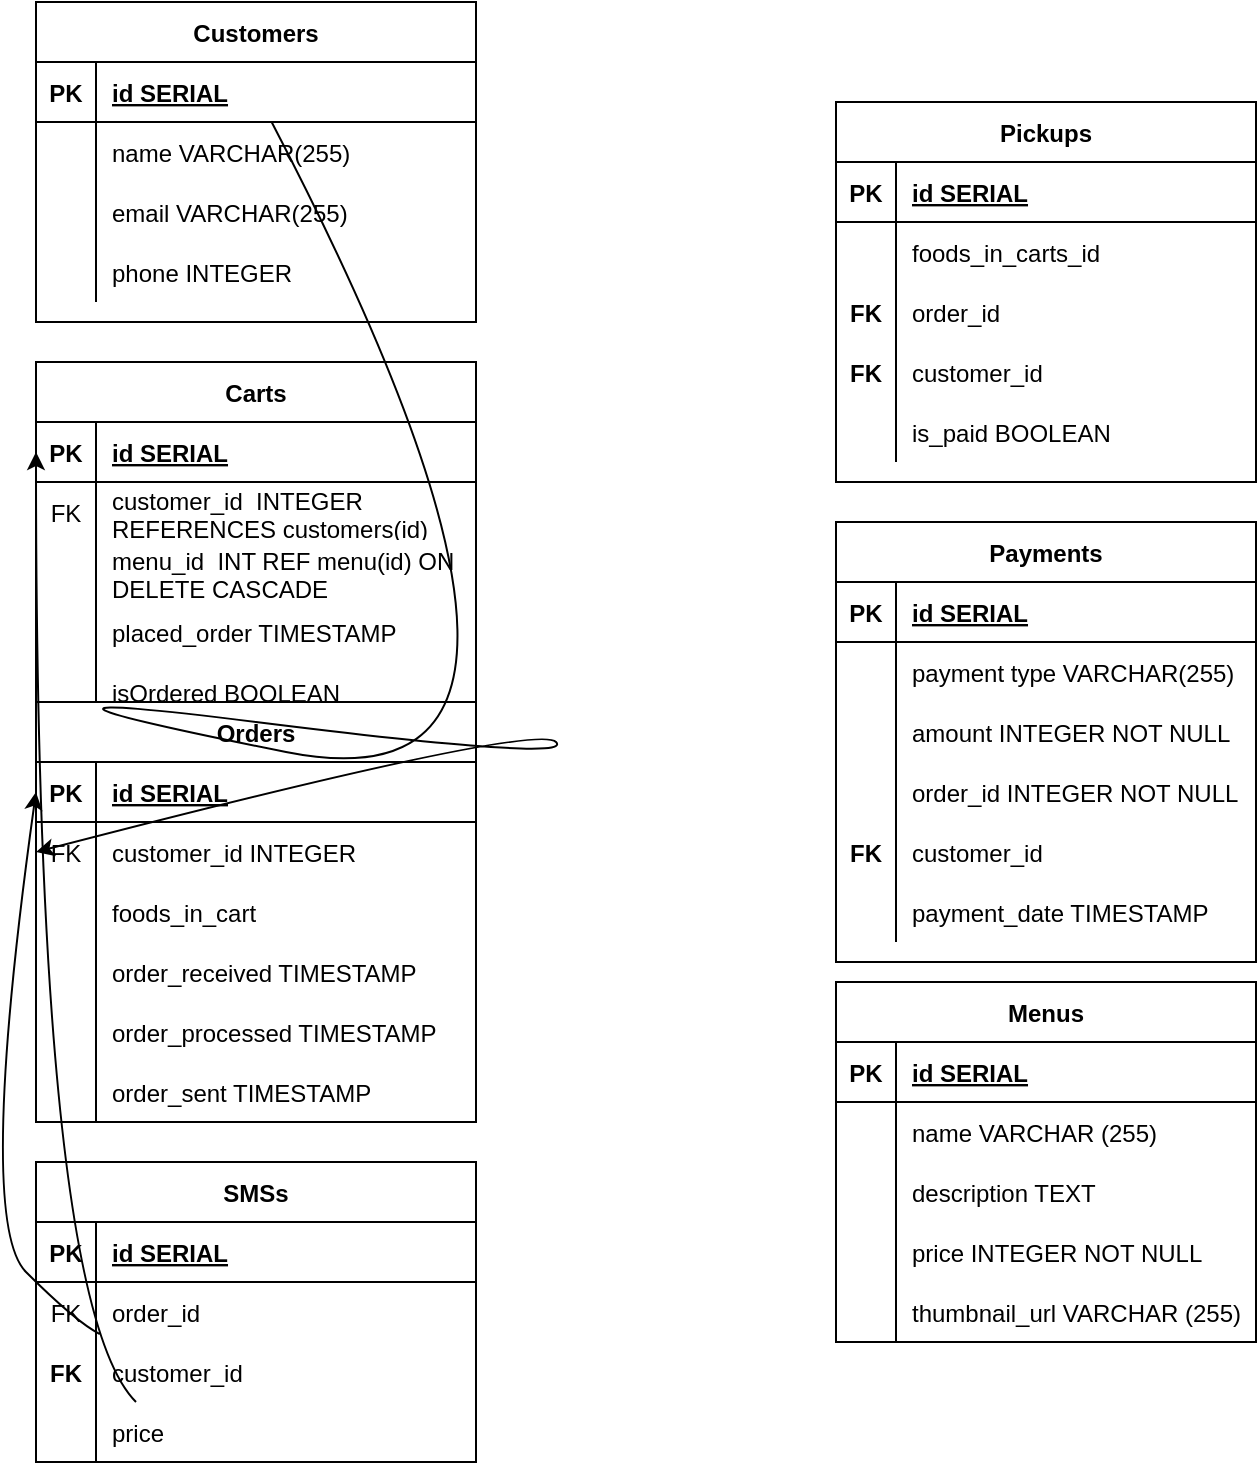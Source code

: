 <mxfile version="15.5.4" type="github">
  <diagram id="C5RBs43oDa-KdzZeNtuy" name="Page-1">
    <mxGraphModel dx="797" dy="542" grid="1" gridSize="10" guides="1" tooltips="1" connect="1" arrows="1" fold="1" page="1" pageScale="1" pageWidth="827" pageHeight="1169" math="0" shadow="0">
      <root>
        <mxCell id="WIyWlLk6GJQsqaUBKTNV-0" />
        <mxCell id="WIyWlLk6GJQsqaUBKTNV-1" parent="WIyWlLk6GJQsqaUBKTNV-0" />
        <mxCell id="xxg-_Av_WvTJygDesWmr-0" value="Payments" style="shape=table;startSize=30;container=1;collapsible=1;childLayout=tableLayout;fixedRows=1;rowLines=0;fontStyle=1;align=center;resizeLast=1;" parent="WIyWlLk6GJQsqaUBKTNV-1" vertex="1">
          <mxGeometry x="530" y="310" width="210" height="220" as="geometry" />
        </mxCell>
        <mxCell id="xxg-_Av_WvTJygDesWmr-1" value="" style="shape=partialRectangle;collapsible=0;dropTarget=0;pointerEvents=0;fillColor=none;top=0;left=0;bottom=1;right=0;points=[[0,0.5],[1,0.5]];portConstraint=eastwest;" parent="xxg-_Av_WvTJygDesWmr-0" vertex="1">
          <mxGeometry y="30" width="210" height="30" as="geometry" />
        </mxCell>
        <mxCell id="xxg-_Av_WvTJygDesWmr-2" value="PK" style="shape=partialRectangle;connectable=0;fillColor=none;top=0;left=0;bottom=0;right=0;fontStyle=1;overflow=hidden;" parent="xxg-_Av_WvTJygDesWmr-1" vertex="1">
          <mxGeometry width="30" height="30" as="geometry">
            <mxRectangle width="30" height="30" as="alternateBounds" />
          </mxGeometry>
        </mxCell>
        <mxCell id="xxg-_Av_WvTJygDesWmr-3" value="id SERIAL" style="shape=partialRectangle;connectable=0;fillColor=none;top=0;left=0;bottom=0;right=0;align=left;spacingLeft=6;fontStyle=5;overflow=hidden;" parent="xxg-_Av_WvTJygDesWmr-1" vertex="1">
          <mxGeometry x="30" width="180" height="30" as="geometry">
            <mxRectangle width="180" height="30" as="alternateBounds" />
          </mxGeometry>
        </mxCell>
        <mxCell id="xxg-_Av_WvTJygDesWmr-4" value="" style="shape=partialRectangle;collapsible=0;dropTarget=0;pointerEvents=0;fillColor=none;top=0;left=0;bottom=0;right=0;points=[[0,0.5],[1,0.5]];portConstraint=eastwest;" parent="xxg-_Av_WvTJygDesWmr-0" vertex="1">
          <mxGeometry y="60" width="210" height="30" as="geometry" />
        </mxCell>
        <mxCell id="xxg-_Av_WvTJygDesWmr-5" value="" style="shape=partialRectangle;connectable=0;fillColor=none;top=0;left=0;bottom=0;right=0;editable=1;overflow=hidden;" parent="xxg-_Av_WvTJygDesWmr-4" vertex="1">
          <mxGeometry width="30" height="30" as="geometry">
            <mxRectangle width="30" height="30" as="alternateBounds" />
          </mxGeometry>
        </mxCell>
        <mxCell id="xxg-_Av_WvTJygDesWmr-6" value="payment type VARCHAR(255)" style="shape=partialRectangle;connectable=0;fillColor=none;top=0;left=0;bottom=0;right=0;align=left;spacingLeft=6;overflow=hidden;" parent="xxg-_Av_WvTJygDesWmr-4" vertex="1">
          <mxGeometry x="30" width="180" height="30" as="geometry">
            <mxRectangle width="180" height="30" as="alternateBounds" />
          </mxGeometry>
        </mxCell>
        <mxCell id="xxg-_Av_WvTJygDesWmr-7" value="" style="shape=partialRectangle;collapsible=0;dropTarget=0;pointerEvents=0;fillColor=none;top=0;left=0;bottom=0;right=0;points=[[0,0.5],[1,0.5]];portConstraint=eastwest;" parent="xxg-_Av_WvTJygDesWmr-0" vertex="1">
          <mxGeometry y="90" width="210" height="30" as="geometry" />
        </mxCell>
        <mxCell id="xxg-_Av_WvTJygDesWmr-8" value="" style="shape=partialRectangle;connectable=0;fillColor=none;top=0;left=0;bottom=0;right=0;editable=1;overflow=hidden;" parent="xxg-_Av_WvTJygDesWmr-7" vertex="1">
          <mxGeometry width="30" height="30" as="geometry">
            <mxRectangle width="30" height="30" as="alternateBounds" />
          </mxGeometry>
        </mxCell>
        <mxCell id="xxg-_Av_WvTJygDesWmr-9" value="amount INTEGER NOT NULL" style="shape=partialRectangle;connectable=0;fillColor=none;top=0;left=0;bottom=0;right=0;align=left;spacingLeft=6;overflow=hidden;" parent="xxg-_Av_WvTJygDesWmr-7" vertex="1">
          <mxGeometry x="30" width="180" height="30" as="geometry">
            <mxRectangle width="180" height="30" as="alternateBounds" />
          </mxGeometry>
        </mxCell>
        <mxCell id="xxg-_Av_WvTJygDesWmr-10" value="" style="shape=partialRectangle;collapsible=0;dropTarget=0;pointerEvents=0;fillColor=none;top=0;left=0;bottom=0;right=0;points=[[0,0.5],[1,0.5]];portConstraint=eastwest;" parent="xxg-_Av_WvTJygDesWmr-0" vertex="1">
          <mxGeometry y="120" width="210" height="30" as="geometry" />
        </mxCell>
        <mxCell id="xxg-_Av_WvTJygDesWmr-11" value="" style="shape=partialRectangle;connectable=0;fillColor=none;top=0;left=0;bottom=0;right=0;editable=1;overflow=hidden;" parent="xxg-_Av_WvTJygDesWmr-10" vertex="1">
          <mxGeometry width="30" height="30" as="geometry">
            <mxRectangle width="30" height="30" as="alternateBounds" />
          </mxGeometry>
        </mxCell>
        <mxCell id="xxg-_Av_WvTJygDesWmr-12" value="order_id INTEGER NOT NULL" style="shape=partialRectangle;connectable=0;fillColor=none;top=0;left=0;bottom=0;right=0;align=left;spacingLeft=6;overflow=hidden;" parent="xxg-_Av_WvTJygDesWmr-10" vertex="1">
          <mxGeometry x="30" width="180" height="30" as="geometry">
            <mxRectangle width="180" height="30" as="alternateBounds" />
          </mxGeometry>
        </mxCell>
        <mxCell id="xxg-_Av_WvTJygDesWmr-13" value="" style="shape=partialRectangle;collapsible=0;dropTarget=0;pointerEvents=0;fillColor=none;top=0;left=0;bottom=0;right=0;points=[[0,0.5],[1,0.5]];portConstraint=eastwest;" parent="xxg-_Av_WvTJygDesWmr-0" vertex="1">
          <mxGeometry y="150" width="210" height="30" as="geometry" />
        </mxCell>
        <mxCell id="xxg-_Av_WvTJygDesWmr-14" value="FK" style="shape=partialRectangle;connectable=0;fillColor=none;top=0;left=0;bottom=0;right=0;editable=1;overflow=hidden;fontStyle=1" parent="xxg-_Av_WvTJygDesWmr-13" vertex="1">
          <mxGeometry width="30" height="30" as="geometry">
            <mxRectangle width="30" height="30" as="alternateBounds" />
          </mxGeometry>
        </mxCell>
        <mxCell id="xxg-_Av_WvTJygDesWmr-15" value="customer_id  " style="shape=partialRectangle;connectable=0;fillColor=none;top=0;left=0;bottom=0;right=0;align=left;spacingLeft=6;overflow=hidden;" parent="xxg-_Av_WvTJygDesWmr-13" vertex="1">
          <mxGeometry x="30" width="180" height="30" as="geometry">
            <mxRectangle width="180" height="30" as="alternateBounds" />
          </mxGeometry>
        </mxCell>
        <mxCell id="xxg-_Av_WvTJygDesWmr-16" value="" style="shape=partialRectangle;collapsible=0;dropTarget=0;pointerEvents=0;fillColor=none;top=0;left=0;bottom=0;right=0;points=[[0,0.5],[1,0.5]];portConstraint=eastwest;" parent="xxg-_Av_WvTJygDesWmr-0" vertex="1">
          <mxGeometry y="180" width="210" height="30" as="geometry" />
        </mxCell>
        <mxCell id="xxg-_Av_WvTJygDesWmr-17" value="" style="shape=partialRectangle;connectable=0;fillColor=none;top=0;left=0;bottom=0;right=0;editable=1;overflow=hidden;" parent="xxg-_Av_WvTJygDesWmr-16" vertex="1">
          <mxGeometry width="30" height="30" as="geometry">
            <mxRectangle width="30" height="30" as="alternateBounds" />
          </mxGeometry>
        </mxCell>
        <mxCell id="xxg-_Av_WvTJygDesWmr-18" value="payment_date TIMESTAMP" style="shape=partialRectangle;connectable=0;fillColor=none;top=0;left=0;bottom=0;right=0;align=left;spacingLeft=6;overflow=hidden;" parent="xxg-_Av_WvTJygDesWmr-16" vertex="1">
          <mxGeometry x="30" width="180" height="30" as="geometry">
            <mxRectangle width="180" height="30" as="alternateBounds" />
          </mxGeometry>
        </mxCell>
        <mxCell id="Vc9jVS3tnoy4eJUtBO8h-0" value="Menus" style="shape=table;startSize=30;container=1;collapsible=1;childLayout=tableLayout;fixedRows=1;rowLines=0;fontStyle=1;align=center;resizeLast=1;" parent="WIyWlLk6GJQsqaUBKTNV-1" vertex="1">
          <mxGeometry x="530" y="540" width="210" height="180" as="geometry" />
        </mxCell>
        <mxCell id="Vc9jVS3tnoy4eJUtBO8h-1" value="" style="shape=partialRectangle;collapsible=0;dropTarget=0;pointerEvents=0;fillColor=none;top=0;left=0;bottom=1;right=0;points=[[0,0.5],[1,0.5]];portConstraint=eastwest;" parent="Vc9jVS3tnoy4eJUtBO8h-0" vertex="1">
          <mxGeometry y="30" width="210" height="30" as="geometry" />
        </mxCell>
        <mxCell id="Vc9jVS3tnoy4eJUtBO8h-2" value="PK" style="shape=partialRectangle;connectable=0;fillColor=none;top=0;left=0;bottom=0;right=0;fontStyle=1;overflow=hidden;" parent="Vc9jVS3tnoy4eJUtBO8h-1" vertex="1">
          <mxGeometry width="30" height="30" as="geometry">
            <mxRectangle width="30" height="30" as="alternateBounds" />
          </mxGeometry>
        </mxCell>
        <mxCell id="Vc9jVS3tnoy4eJUtBO8h-3" value="id SERIAL" style="shape=partialRectangle;connectable=0;fillColor=none;top=0;left=0;bottom=0;right=0;align=left;spacingLeft=6;fontStyle=5;overflow=hidden;" parent="Vc9jVS3tnoy4eJUtBO8h-1" vertex="1">
          <mxGeometry x="30" width="180" height="30" as="geometry">
            <mxRectangle width="180" height="30" as="alternateBounds" />
          </mxGeometry>
        </mxCell>
        <mxCell id="Vc9jVS3tnoy4eJUtBO8h-4" value="" style="shape=partialRectangle;collapsible=0;dropTarget=0;pointerEvents=0;fillColor=none;top=0;left=0;bottom=0;right=0;points=[[0,0.5],[1,0.5]];portConstraint=eastwest;" parent="Vc9jVS3tnoy4eJUtBO8h-0" vertex="1">
          <mxGeometry y="60" width="210" height="30" as="geometry" />
        </mxCell>
        <mxCell id="Vc9jVS3tnoy4eJUtBO8h-5" value="" style="shape=partialRectangle;connectable=0;fillColor=none;top=0;left=0;bottom=0;right=0;editable=1;overflow=hidden;" parent="Vc9jVS3tnoy4eJUtBO8h-4" vertex="1">
          <mxGeometry width="30" height="30" as="geometry">
            <mxRectangle width="30" height="30" as="alternateBounds" />
          </mxGeometry>
        </mxCell>
        <mxCell id="Vc9jVS3tnoy4eJUtBO8h-6" value="name VARCHAR (255)" style="shape=partialRectangle;connectable=0;fillColor=none;top=0;left=0;bottom=0;right=0;align=left;spacingLeft=6;overflow=hidden;" parent="Vc9jVS3tnoy4eJUtBO8h-4" vertex="1">
          <mxGeometry x="30" width="180" height="30" as="geometry">
            <mxRectangle width="180" height="30" as="alternateBounds" />
          </mxGeometry>
        </mxCell>
        <mxCell id="Vc9jVS3tnoy4eJUtBO8h-7" value="" style="shape=partialRectangle;collapsible=0;dropTarget=0;pointerEvents=0;fillColor=none;top=0;left=0;bottom=0;right=0;points=[[0,0.5],[1,0.5]];portConstraint=eastwest;" parent="Vc9jVS3tnoy4eJUtBO8h-0" vertex="1">
          <mxGeometry y="90" width="210" height="30" as="geometry" />
        </mxCell>
        <mxCell id="Vc9jVS3tnoy4eJUtBO8h-8" value="" style="shape=partialRectangle;connectable=0;fillColor=none;top=0;left=0;bottom=0;right=0;editable=1;overflow=hidden;" parent="Vc9jVS3tnoy4eJUtBO8h-7" vertex="1">
          <mxGeometry width="30" height="30" as="geometry">
            <mxRectangle width="30" height="30" as="alternateBounds" />
          </mxGeometry>
        </mxCell>
        <mxCell id="Vc9jVS3tnoy4eJUtBO8h-9" value="description TEXT" style="shape=partialRectangle;connectable=0;fillColor=none;top=0;left=0;bottom=0;right=0;align=left;spacingLeft=6;overflow=hidden;" parent="Vc9jVS3tnoy4eJUtBO8h-7" vertex="1">
          <mxGeometry x="30" width="180" height="30" as="geometry">
            <mxRectangle width="180" height="30" as="alternateBounds" />
          </mxGeometry>
        </mxCell>
        <mxCell id="Vc9jVS3tnoy4eJUtBO8h-10" value="" style="shape=partialRectangle;collapsible=0;dropTarget=0;pointerEvents=0;fillColor=none;top=0;left=0;bottom=0;right=0;points=[[0,0.5],[1,0.5]];portConstraint=eastwest;" parent="Vc9jVS3tnoy4eJUtBO8h-0" vertex="1">
          <mxGeometry y="120" width="210" height="30" as="geometry" />
        </mxCell>
        <mxCell id="Vc9jVS3tnoy4eJUtBO8h-11" value="" style="shape=partialRectangle;connectable=0;fillColor=none;top=0;left=0;bottom=0;right=0;editable=1;overflow=hidden;" parent="Vc9jVS3tnoy4eJUtBO8h-10" vertex="1">
          <mxGeometry width="30" height="30" as="geometry">
            <mxRectangle width="30" height="30" as="alternateBounds" />
          </mxGeometry>
        </mxCell>
        <mxCell id="Vc9jVS3tnoy4eJUtBO8h-12" value="price INTEGER NOT NULL" style="shape=partialRectangle;connectable=0;fillColor=none;top=0;left=0;bottom=0;right=0;align=left;spacingLeft=6;overflow=hidden;" parent="Vc9jVS3tnoy4eJUtBO8h-10" vertex="1">
          <mxGeometry x="30" width="180" height="30" as="geometry">
            <mxRectangle width="180" height="30" as="alternateBounds" />
          </mxGeometry>
        </mxCell>
        <mxCell id="Vc9jVS3tnoy4eJUtBO8h-13" value="" style="shape=partialRectangle;collapsible=0;dropTarget=0;pointerEvents=0;fillColor=none;top=0;left=0;bottom=0;right=0;points=[[0,0.5],[1,0.5]];portConstraint=eastwest;" parent="Vc9jVS3tnoy4eJUtBO8h-0" vertex="1">
          <mxGeometry y="150" width="210" height="30" as="geometry" />
        </mxCell>
        <mxCell id="Vc9jVS3tnoy4eJUtBO8h-14" value="" style="shape=partialRectangle;connectable=0;fillColor=none;top=0;left=0;bottom=0;right=0;editable=1;overflow=hidden;" parent="Vc9jVS3tnoy4eJUtBO8h-13" vertex="1">
          <mxGeometry width="30" height="30" as="geometry">
            <mxRectangle width="30" height="30" as="alternateBounds" />
          </mxGeometry>
        </mxCell>
        <mxCell id="Vc9jVS3tnoy4eJUtBO8h-15" value="thumbnail_url VARCHAR (255)" style="shape=partialRectangle;connectable=0;fillColor=none;top=0;left=0;bottom=0;right=0;align=left;spacingLeft=6;overflow=hidden;" parent="Vc9jVS3tnoy4eJUtBO8h-13" vertex="1">
          <mxGeometry x="30" width="180" height="30" as="geometry">
            <mxRectangle width="180" height="30" as="alternateBounds" />
          </mxGeometry>
        </mxCell>
        <mxCell id="Vc9jVS3tnoy4eJUtBO8h-19" value="Carts" style="shape=table;startSize=30;container=1;collapsible=1;childLayout=tableLayout;fixedRows=1;rowLines=0;fontStyle=1;align=center;resizeLast=1;" parent="WIyWlLk6GJQsqaUBKTNV-1" vertex="1">
          <mxGeometry x="130" y="230" width="220" height="180" as="geometry" />
        </mxCell>
        <mxCell id="Vc9jVS3tnoy4eJUtBO8h-20" value="" style="shape=partialRectangle;collapsible=0;dropTarget=0;pointerEvents=0;fillColor=none;top=0;left=0;bottom=1;right=0;points=[[0,0.5],[1,0.5]];portConstraint=eastwest;" parent="Vc9jVS3tnoy4eJUtBO8h-19" vertex="1">
          <mxGeometry y="30" width="220" height="30" as="geometry" />
        </mxCell>
        <mxCell id="Vc9jVS3tnoy4eJUtBO8h-21" value="PK" style="shape=partialRectangle;connectable=0;fillColor=none;top=0;left=0;bottom=0;right=0;fontStyle=1;overflow=hidden;" parent="Vc9jVS3tnoy4eJUtBO8h-20" vertex="1">
          <mxGeometry width="30" height="30" as="geometry">
            <mxRectangle width="30" height="30" as="alternateBounds" />
          </mxGeometry>
        </mxCell>
        <mxCell id="Vc9jVS3tnoy4eJUtBO8h-22" value="id SERIAL" style="shape=partialRectangle;connectable=0;fillColor=none;top=0;left=0;bottom=0;right=0;align=left;spacingLeft=6;fontStyle=5;overflow=hidden;" parent="Vc9jVS3tnoy4eJUtBO8h-20" vertex="1">
          <mxGeometry x="30" width="190" height="30" as="geometry">
            <mxRectangle width="190" height="30" as="alternateBounds" />
          </mxGeometry>
        </mxCell>
        <mxCell id="Vc9jVS3tnoy4eJUtBO8h-23" value="" style="shape=partialRectangle;collapsible=0;dropTarget=0;pointerEvents=0;fillColor=none;top=0;left=0;bottom=0;right=0;points=[[0,0.5],[1,0.5]];portConstraint=eastwest;" parent="Vc9jVS3tnoy4eJUtBO8h-19" vertex="1">
          <mxGeometry y="60" width="220" height="30" as="geometry" />
        </mxCell>
        <mxCell id="Vc9jVS3tnoy4eJUtBO8h-24" value="FK" style="shape=partialRectangle;connectable=0;fillColor=none;top=0;left=0;bottom=0;right=0;editable=1;overflow=hidden;" parent="Vc9jVS3tnoy4eJUtBO8h-23" vertex="1">
          <mxGeometry width="30" height="30" as="geometry">
            <mxRectangle width="30" height="30" as="alternateBounds" />
          </mxGeometry>
        </mxCell>
        <mxCell id="Vc9jVS3tnoy4eJUtBO8h-25" value="customer_id  INTEGER REFERENCES customers(id) " style="shape=partialRectangle;connectable=0;fillColor=none;top=0;left=0;bottom=0;right=0;align=left;spacingLeft=6;overflow=hidden;whiteSpace=wrap;" parent="Vc9jVS3tnoy4eJUtBO8h-23" vertex="1">
          <mxGeometry x="30" width="190" height="30" as="geometry">
            <mxRectangle width="190" height="30" as="alternateBounds" />
          </mxGeometry>
        </mxCell>
        <mxCell id="Vc9jVS3tnoy4eJUtBO8h-26" value="" style="shape=partialRectangle;collapsible=0;dropTarget=0;pointerEvents=0;fillColor=none;top=0;left=0;bottom=0;right=0;points=[[0,0.5],[1,0.5]];portConstraint=eastwest;" parent="Vc9jVS3tnoy4eJUtBO8h-19" vertex="1">
          <mxGeometry y="90" width="220" height="30" as="geometry" />
        </mxCell>
        <mxCell id="Vc9jVS3tnoy4eJUtBO8h-27" value="" style="shape=partialRectangle;connectable=0;fillColor=none;top=0;left=0;bottom=0;right=0;editable=1;overflow=hidden;" parent="Vc9jVS3tnoy4eJUtBO8h-26" vertex="1">
          <mxGeometry width="30" height="30" as="geometry">
            <mxRectangle width="30" height="30" as="alternateBounds" />
          </mxGeometry>
        </mxCell>
        <mxCell id="Vc9jVS3tnoy4eJUtBO8h-28" value="menu_id  INT REF menu(id) ON DELETE CASCADE" style="shape=partialRectangle;connectable=0;fillColor=none;top=0;left=0;bottom=0;right=0;align=left;spacingLeft=6;overflow=hidden;whiteSpace=wrap;" parent="Vc9jVS3tnoy4eJUtBO8h-26" vertex="1">
          <mxGeometry x="30" width="190" height="30" as="geometry">
            <mxRectangle width="190" height="30" as="alternateBounds" />
          </mxGeometry>
        </mxCell>
        <mxCell id="Vc9jVS3tnoy4eJUtBO8h-29" value="" style="shape=partialRectangle;collapsible=0;dropTarget=0;pointerEvents=0;fillColor=none;top=0;left=0;bottom=0;right=0;points=[[0,0.5],[1,0.5]];portConstraint=eastwest;" parent="Vc9jVS3tnoy4eJUtBO8h-19" vertex="1">
          <mxGeometry y="120" width="220" height="30" as="geometry" />
        </mxCell>
        <mxCell id="Vc9jVS3tnoy4eJUtBO8h-30" value="" style="shape=partialRectangle;connectable=0;fillColor=none;top=0;left=0;bottom=0;right=0;editable=1;overflow=hidden;" parent="Vc9jVS3tnoy4eJUtBO8h-29" vertex="1">
          <mxGeometry width="30" height="30" as="geometry">
            <mxRectangle width="30" height="30" as="alternateBounds" />
          </mxGeometry>
        </mxCell>
        <mxCell id="Vc9jVS3tnoy4eJUtBO8h-31" value="placed_order TIMESTAMP" style="shape=partialRectangle;connectable=0;fillColor=none;top=0;left=0;bottom=0;right=0;align=left;spacingLeft=6;overflow=hidden;" parent="Vc9jVS3tnoy4eJUtBO8h-29" vertex="1">
          <mxGeometry x="30" width="190" height="30" as="geometry">
            <mxRectangle width="190" height="30" as="alternateBounds" />
          </mxGeometry>
        </mxCell>
        <mxCell id="bYhTp1pASruTpdE7_7Bv-5" value="" style="shape=partialRectangle;collapsible=0;dropTarget=0;pointerEvents=0;fillColor=none;top=0;left=0;bottom=0;right=0;points=[[0,0.5],[1,0.5]];portConstraint=eastwest;" vertex="1" parent="Vc9jVS3tnoy4eJUtBO8h-19">
          <mxGeometry y="150" width="220" height="30" as="geometry" />
        </mxCell>
        <mxCell id="bYhTp1pASruTpdE7_7Bv-6" value="" style="shape=partialRectangle;connectable=0;fillColor=none;top=0;left=0;bottom=0;right=0;editable=1;overflow=hidden;" vertex="1" parent="bYhTp1pASruTpdE7_7Bv-5">
          <mxGeometry width="30" height="30" as="geometry">
            <mxRectangle width="30" height="30" as="alternateBounds" />
          </mxGeometry>
        </mxCell>
        <mxCell id="bYhTp1pASruTpdE7_7Bv-7" value="isOrdered BOOLEAN" style="shape=partialRectangle;connectable=0;fillColor=none;top=0;left=0;bottom=0;right=0;align=left;spacingLeft=6;overflow=hidden;" vertex="1" parent="bYhTp1pASruTpdE7_7Bv-5">
          <mxGeometry x="30" width="190" height="30" as="geometry">
            <mxRectangle width="190" height="30" as="alternateBounds" />
          </mxGeometry>
        </mxCell>
        <mxCell id="Vc9jVS3tnoy4eJUtBO8h-41" value="Orders" style="shape=table;startSize=30;container=1;collapsible=1;childLayout=tableLayout;fixedRows=1;rowLines=0;fontStyle=1;align=center;resizeLast=1;" parent="WIyWlLk6GJQsqaUBKTNV-1" vertex="1">
          <mxGeometry x="130" y="400" width="220" height="210" as="geometry" />
        </mxCell>
        <mxCell id="Vc9jVS3tnoy4eJUtBO8h-42" value="" style="shape=partialRectangle;collapsible=0;dropTarget=0;pointerEvents=0;fillColor=none;top=0;left=0;bottom=1;right=0;points=[[0,0.5],[1,0.5]];portConstraint=eastwest;" parent="Vc9jVS3tnoy4eJUtBO8h-41" vertex="1">
          <mxGeometry y="30" width="220" height="30" as="geometry" />
        </mxCell>
        <mxCell id="Vc9jVS3tnoy4eJUtBO8h-43" value="PK" style="shape=partialRectangle;connectable=0;fillColor=none;top=0;left=0;bottom=0;right=0;fontStyle=1;overflow=hidden;" parent="Vc9jVS3tnoy4eJUtBO8h-42" vertex="1">
          <mxGeometry width="30" height="30" as="geometry">
            <mxRectangle width="30" height="30" as="alternateBounds" />
          </mxGeometry>
        </mxCell>
        <mxCell id="Vc9jVS3tnoy4eJUtBO8h-44" value="id SERIAL" style="shape=partialRectangle;connectable=0;fillColor=none;top=0;left=0;bottom=0;right=0;align=left;spacingLeft=6;fontStyle=5;overflow=hidden;" parent="Vc9jVS3tnoy4eJUtBO8h-42" vertex="1">
          <mxGeometry x="30" width="190" height="30" as="geometry">
            <mxRectangle width="190" height="30" as="alternateBounds" />
          </mxGeometry>
        </mxCell>
        <mxCell id="Vc9jVS3tnoy4eJUtBO8h-45" value="" style="shape=partialRectangle;collapsible=0;dropTarget=0;pointerEvents=0;fillColor=none;top=0;left=0;bottom=0;right=0;points=[[0,0.5],[1,0.5]];portConstraint=eastwest;" parent="Vc9jVS3tnoy4eJUtBO8h-41" vertex="1">
          <mxGeometry y="60" width="220" height="30" as="geometry" />
        </mxCell>
        <mxCell id="Vc9jVS3tnoy4eJUtBO8h-46" value="FK" style="shape=partialRectangle;connectable=0;fillColor=none;top=0;left=0;bottom=0;right=0;editable=1;overflow=hidden;" parent="Vc9jVS3tnoy4eJUtBO8h-45" vertex="1">
          <mxGeometry width="30" height="30" as="geometry">
            <mxRectangle width="30" height="30" as="alternateBounds" />
          </mxGeometry>
        </mxCell>
        <mxCell id="Vc9jVS3tnoy4eJUtBO8h-47" value="customer_id INTEGER" style="shape=partialRectangle;connectable=0;fillColor=none;top=0;left=0;bottom=0;right=0;align=left;spacingLeft=6;overflow=hidden;" parent="Vc9jVS3tnoy4eJUtBO8h-45" vertex="1">
          <mxGeometry x="30" width="190" height="30" as="geometry">
            <mxRectangle width="190" height="30" as="alternateBounds" />
          </mxGeometry>
        </mxCell>
        <mxCell id="Vc9jVS3tnoy4eJUtBO8h-48" value="" style="shape=partialRectangle;collapsible=0;dropTarget=0;pointerEvents=0;fillColor=none;top=0;left=0;bottom=0;right=0;points=[[0,0.5],[1,0.5]];portConstraint=eastwest;" parent="Vc9jVS3tnoy4eJUtBO8h-41" vertex="1">
          <mxGeometry y="90" width="220" height="30" as="geometry" />
        </mxCell>
        <mxCell id="Vc9jVS3tnoy4eJUtBO8h-49" value="" style="shape=partialRectangle;connectable=0;fillColor=none;top=0;left=0;bottom=0;right=0;editable=1;overflow=hidden;" parent="Vc9jVS3tnoy4eJUtBO8h-48" vertex="1">
          <mxGeometry width="30" height="30" as="geometry">
            <mxRectangle width="30" height="30" as="alternateBounds" />
          </mxGeometry>
        </mxCell>
        <mxCell id="Vc9jVS3tnoy4eJUtBO8h-50" value="foods_in_cart " style="shape=partialRectangle;connectable=0;fillColor=none;top=0;left=0;bottom=0;right=0;align=left;spacingLeft=6;overflow=hidden;" parent="Vc9jVS3tnoy4eJUtBO8h-48" vertex="1">
          <mxGeometry x="30" width="190" height="30" as="geometry">
            <mxRectangle width="190" height="30" as="alternateBounds" />
          </mxGeometry>
        </mxCell>
        <mxCell id="Vc9jVS3tnoy4eJUtBO8h-51" value="" style="shape=partialRectangle;collapsible=0;dropTarget=0;pointerEvents=0;fillColor=none;top=0;left=0;bottom=0;right=0;points=[[0,0.5],[1,0.5]];portConstraint=eastwest;" parent="Vc9jVS3tnoy4eJUtBO8h-41" vertex="1">
          <mxGeometry y="120" width="220" height="30" as="geometry" />
        </mxCell>
        <mxCell id="Vc9jVS3tnoy4eJUtBO8h-52" value="" style="shape=partialRectangle;connectable=0;fillColor=none;top=0;left=0;bottom=0;right=0;editable=1;overflow=hidden;" parent="Vc9jVS3tnoy4eJUtBO8h-51" vertex="1">
          <mxGeometry width="30" height="30" as="geometry">
            <mxRectangle width="30" height="30" as="alternateBounds" />
          </mxGeometry>
        </mxCell>
        <mxCell id="Vc9jVS3tnoy4eJUtBO8h-53" value="order_received TIMESTAMP" style="shape=partialRectangle;connectable=0;fillColor=none;top=0;left=0;bottom=0;right=0;align=left;spacingLeft=6;overflow=hidden;" parent="Vc9jVS3tnoy4eJUtBO8h-51" vertex="1">
          <mxGeometry x="30" width="190" height="30" as="geometry">
            <mxRectangle width="190" height="30" as="alternateBounds" />
          </mxGeometry>
        </mxCell>
        <mxCell id="Vc9jVS3tnoy4eJUtBO8h-54" value="" style="shape=partialRectangle;collapsible=0;dropTarget=0;pointerEvents=0;fillColor=none;top=0;left=0;bottom=0;right=0;points=[[0,0.5],[1,0.5]];portConstraint=eastwest;" parent="Vc9jVS3tnoy4eJUtBO8h-41" vertex="1">
          <mxGeometry y="150" width="220" height="30" as="geometry" />
        </mxCell>
        <mxCell id="Vc9jVS3tnoy4eJUtBO8h-55" value="" style="shape=partialRectangle;connectable=0;fillColor=none;top=0;left=0;bottom=0;right=0;editable=1;overflow=hidden;" parent="Vc9jVS3tnoy4eJUtBO8h-54" vertex="1">
          <mxGeometry width="30" height="30" as="geometry">
            <mxRectangle width="30" height="30" as="alternateBounds" />
          </mxGeometry>
        </mxCell>
        <mxCell id="Vc9jVS3tnoy4eJUtBO8h-56" value="order_processed TIMESTAMP" style="shape=partialRectangle;connectable=0;fillColor=none;top=0;left=0;bottom=0;right=0;align=left;spacingLeft=6;overflow=hidden;" parent="Vc9jVS3tnoy4eJUtBO8h-54" vertex="1">
          <mxGeometry x="30" width="190" height="30" as="geometry">
            <mxRectangle width="190" height="30" as="alternateBounds" />
          </mxGeometry>
        </mxCell>
        <mxCell id="Vc9jVS3tnoy4eJUtBO8h-57" value="" style="shape=partialRectangle;collapsible=0;dropTarget=0;pointerEvents=0;fillColor=none;top=0;left=0;bottom=0;right=0;points=[[0,0.5],[1,0.5]];portConstraint=eastwest;" parent="Vc9jVS3tnoy4eJUtBO8h-41" vertex="1">
          <mxGeometry y="180" width="220" height="30" as="geometry" />
        </mxCell>
        <mxCell id="Vc9jVS3tnoy4eJUtBO8h-58" value="" style="shape=partialRectangle;connectable=0;fillColor=none;top=0;left=0;bottom=0;right=0;editable=1;overflow=hidden;" parent="Vc9jVS3tnoy4eJUtBO8h-57" vertex="1">
          <mxGeometry width="30" height="30" as="geometry">
            <mxRectangle width="30" height="30" as="alternateBounds" />
          </mxGeometry>
        </mxCell>
        <mxCell id="Vc9jVS3tnoy4eJUtBO8h-59" value="order_sent TIMESTAMP" style="shape=partialRectangle;connectable=0;fillColor=none;top=0;left=0;bottom=0;right=0;align=left;spacingLeft=6;overflow=hidden;" parent="Vc9jVS3tnoy4eJUtBO8h-57" vertex="1">
          <mxGeometry x="30" width="190" height="30" as="geometry">
            <mxRectangle width="190" height="30" as="alternateBounds" />
          </mxGeometry>
        </mxCell>
        <mxCell id="Vc9jVS3tnoy4eJUtBO8h-60" value="Pickups" style="shape=table;startSize=30;container=1;collapsible=1;childLayout=tableLayout;fixedRows=1;rowLines=0;fontStyle=1;align=center;resizeLast=1;" parent="WIyWlLk6GJQsqaUBKTNV-1" vertex="1">
          <mxGeometry x="530" y="100" width="210" height="190" as="geometry" />
        </mxCell>
        <mxCell id="Vc9jVS3tnoy4eJUtBO8h-61" value="" style="shape=partialRectangle;collapsible=0;dropTarget=0;pointerEvents=0;fillColor=none;top=0;left=0;bottom=1;right=0;points=[[0,0.5],[1,0.5]];portConstraint=eastwest;" parent="Vc9jVS3tnoy4eJUtBO8h-60" vertex="1">
          <mxGeometry y="30" width="210" height="30" as="geometry" />
        </mxCell>
        <mxCell id="Vc9jVS3tnoy4eJUtBO8h-62" value="PK" style="shape=partialRectangle;connectable=0;fillColor=none;top=0;left=0;bottom=0;right=0;fontStyle=1;overflow=hidden;" parent="Vc9jVS3tnoy4eJUtBO8h-61" vertex="1">
          <mxGeometry width="30" height="30" as="geometry">
            <mxRectangle width="30" height="30" as="alternateBounds" />
          </mxGeometry>
        </mxCell>
        <mxCell id="Vc9jVS3tnoy4eJUtBO8h-63" value="id SERIAL" style="shape=partialRectangle;connectable=0;fillColor=none;top=0;left=0;bottom=0;right=0;align=left;spacingLeft=6;fontStyle=5;overflow=hidden;" parent="Vc9jVS3tnoy4eJUtBO8h-61" vertex="1">
          <mxGeometry x="30" width="180" height="30" as="geometry">
            <mxRectangle width="180" height="30" as="alternateBounds" />
          </mxGeometry>
        </mxCell>
        <mxCell id="Vc9jVS3tnoy4eJUtBO8h-64" value="" style="shape=partialRectangle;collapsible=0;dropTarget=0;pointerEvents=0;fillColor=none;top=0;left=0;bottom=0;right=0;points=[[0,0.5],[1,0.5]];portConstraint=eastwest;" parent="Vc9jVS3tnoy4eJUtBO8h-60" vertex="1">
          <mxGeometry y="60" width="210" height="30" as="geometry" />
        </mxCell>
        <mxCell id="Vc9jVS3tnoy4eJUtBO8h-65" value="" style="shape=partialRectangle;connectable=0;fillColor=none;top=0;left=0;bottom=0;right=0;editable=1;overflow=hidden;" parent="Vc9jVS3tnoy4eJUtBO8h-64" vertex="1">
          <mxGeometry width="30" height="30" as="geometry">
            <mxRectangle width="30" height="30" as="alternateBounds" />
          </mxGeometry>
        </mxCell>
        <mxCell id="Vc9jVS3tnoy4eJUtBO8h-66" value="foods_in_carts_id" style="shape=partialRectangle;connectable=0;fillColor=none;top=0;left=0;bottom=0;right=0;align=left;spacingLeft=6;overflow=hidden;" parent="Vc9jVS3tnoy4eJUtBO8h-64" vertex="1">
          <mxGeometry x="30" width="180" height="30" as="geometry">
            <mxRectangle width="180" height="30" as="alternateBounds" />
          </mxGeometry>
        </mxCell>
        <mxCell id="Vc9jVS3tnoy4eJUtBO8h-67" value="" style="shape=partialRectangle;collapsible=0;dropTarget=0;pointerEvents=0;fillColor=none;top=0;left=0;bottom=0;right=0;points=[[0,0.5],[1,0.5]];portConstraint=eastwest;" parent="Vc9jVS3tnoy4eJUtBO8h-60" vertex="1">
          <mxGeometry y="90" width="210" height="30" as="geometry" />
        </mxCell>
        <mxCell id="Vc9jVS3tnoy4eJUtBO8h-68" value="FK" style="shape=partialRectangle;connectable=0;fillColor=none;top=0;left=0;bottom=0;right=0;editable=1;overflow=hidden;fontStyle=1" parent="Vc9jVS3tnoy4eJUtBO8h-67" vertex="1">
          <mxGeometry width="30" height="30" as="geometry">
            <mxRectangle width="30" height="30" as="alternateBounds" />
          </mxGeometry>
        </mxCell>
        <mxCell id="Vc9jVS3tnoy4eJUtBO8h-69" value="order_id" style="shape=partialRectangle;connectable=0;fillColor=none;top=0;left=0;bottom=0;right=0;align=left;spacingLeft=6;overflow=hidden;" parent="Vc9jVS3tnoy4eJUtBO8h-67" vertex="1">
          <mxGeometry x="30" width="180" height="30" as="geometry">
            <mxRectangle width="180" height="30" as="alternateBounds" />
          </mxGeometry>
        </mxCell>
        <mxCell id="Vc9jVS3tnoy4eJUtBO8h-70" value="" style="shape=partialRectangle;collapsible=0;dropTarget=0;pointerEvents=0;fillColor=none;top=0;left=0;bottom=0;right=0;points=[[0,0.5],[1,0.5]];portConstraint=eastwest;" parent="Vc9jVS3tnoy4eJUtBO8h-60" vertex="1">
          <mxGeometry y="120" width="210" height="30" as="geometry" />
        </mxCell>
        <mxCell id="Vc9jVS3tnoy4eJUtBO8h-71" value="FK" style="shape=partialRectangle;connectable=0;fillColor=none;top=0;left=0;bottom=0;right=0;editable=1;overflow=hidden;fontStyle=1" parent="Vc9jVS3tnoy4eJUtBO8h-70" vertex="1">
          <mxGeometry width="30" height="30" as="geometry">
            <mxRectangle width="30" height="30" as="alternateBounds" />
          </mxGeometry>
        </mxCell>
        <mxCell id="Vc9jVS3tnoy4eJUtBO8h-72" value="customer_id" style="shape=partialRectangle;connectable=0;fillColor=none;top=0;left=0;bottom=0;right=0;align=left;spacingLeft=6;overflow=hidden;" parent="Vc9jVS3tnoy4eJUtBO8h-70" vertex="1">
          <mxGeometry x="30" width="180" height="30" as="geometry">
            <mxRectangle width="180" height="30" as="alternateBounds" />
          </mxGeometry>
        </mxCell>
        <mxCell id="Vc9jVS3tnoy4eJUtBO8h-73" value="" style="shape=partialRectangle;collapsible=0;dropTarget=0;pointerEvents=0;fillColor=none;top=0;left=0;bottom=0;right=0;points=[[0,0.5],[1,0.5]];portConstraint=eastwest;" parent="Vc9jVS3tnoy4eJUtBO8h-60" vertex="1">
          <mxGeometry y="150" width="210" height="30" as="geometry" />
        </mxCell>
        <mxCell id="Vc9jVS3tnoy4eJUtBO8h-74" value="" style="shape=partialRectangle;connectable=0;fillColor=none;top=0;left=0;bottom=0;right=0;editable=1;overflow=hidden;" parent="Vc9jVS3tnoy4eJUtBO8h-73" vertex="1">
          <mxGeometry width="30" height="30" as="geometry">
            <mxRectangle width="30" height="30" as="alternateBounds" />
          </mxGeometry>
        </mxCell>
        <mxCell id="Vc9jVS3tnoy4eJUtBO8h-75" value="is_paid BOOLEAN" style="shape=partialRectangle;connectable=0;fillColor=none;top=0;left=0;bottom=0;right=0;align=left;spacingLeft=6;overflow=hidden;" parent="Vc9jVS3tnoy4eJUtBO8h-73" vertex="1">
          <mxGeometry x="30" width="180" height="30" as="geometry">
            <mxRectangle width="180" height="30" as="alternateBounds" />
          </mxGeometry>
        </mxCell>
        <mxCell id="Vc9jVS3tnoy4eJUtBO8h-79" value="SMSs" style="shape=table;startSize=30;container=1;collapsible=1;childLayout=tableLayout;fixedRows=1;rowLines=0;fontStyle=1;align=center;resizeLast=1;" parent="WIyWlLk6GJQsqaUBKTNV-1" vertex="1">
          <mxGeometry x="130" y="630" width="220" height="150" as="geometry" />
        </mxCell>
        <mxCell id="Vc9jVS3tnoy4eJUtBO8h-80" value="" style="shape=partialRectangle;collapsible=0;dropTarget=0;pointerEvents=0;fillColor=none;top=0;left=0;bottom=1;right=0;points=[[0,0.5],[1,0.5]];portConstraint=eastwest;" parent="Vc9jVS3tnoy4eJUtBO8h-79" vertex="1">
          <mxGeometry y="30" width="220" height="30" as="geometry" />
        </mxCell>
        <mxCell id="Vc9jVS3tnoy4eJUtBO8h-81" value="PK" style="shape=partialRectangle;connectable=0;fillColor=none;top=0;left=0;bottom=0;right=0;fontStyle=1;overflow=hidden;" parent="Vc9jVS3tnoy4eJUtBO8h-80" vertex="1">
          <mxGeometry width="30" height="30" as="geometry">
            <mxRectangle width="30" height="30" as="alternateBounds" />
          </mxGeometry>
        </mxCell>
        <mxCell id="Vc9jVS3tnoy4eJUtBO8h-82" value="id SERIAL" style="shape=partialRectangle;connectable=0;fillColor=none;top=0;left=0;bottom=0;right=0;align=left;spacingLeft=6;fontStyle=5;overflow=hidden;" parent="Vc9jVS3tnoy4eJUtBO8h-80" vertex="1">
          <mxGeometry x="30" width="190" height="30" as="geometry">
            <mxRectangle width="190" height="30" as="alternateBounds" />
          </mxGeometry>
        </mxCell>
        <mxCell id="Vc9jVS3tnoy4eJUtBO8h-83" value="" style="shape=partialRectangle;collapsible=0;dropTarget=0;pointerEvents=0;fillColor=none;top=0;left=0;bottom=0;right=0;points=[[0,0.5],[1,0.5]];portConstraint=eastwest;" parent="Vc9jVS3tnoy4eJUtBO8h-79" vertex="1">
          <mxGeometry y="60" width="220" height="30" as="geometry" />
        </mxCell>
        <mxCell id="Vc9jVS3tnoy4eJUtBO8h-84" value="FK" style="shape=partialRectangle;connectable=0;fillColor=none;top=0;left=0;bottom=0;right=0;editable=1;overflow=hidden;" parent="Vc9jVS3tnoy4eJUtBO8h-83" vertex="1">
          <mxGeometry width="30" height="30" as="geometry">
            <mxRectangle width="30" height="30" as="alternateBounds" />
          </mxGeometry>
        </mxCell>
        <mxCell id="Vc9jVS3tnoy4eJUtBO8h-85" value="order_id" style="shape=partialRectangle;connectable=0;fillColor=none;top=0;left=0;bottom=0;right=0;align=left;spacingLeft=6;overflow=hidden;" parent="Vc9jVS3tnoy4eJUtBO8h-83" vertex="1">
          <mxGeometry x="30" width="190" height="30" as="geometry">
            <mxRectangle width="190" height="30" as="alternateBounds" />
          </mxGeometry>
        </mxCell>
        <mxCell id="Vc9jVS3tnoy4eJUtBO8h-86" value="" style="shape=partialRectangle;collapsible=0;dropTarget=0;pointerEvents=0;fillColor=none;top=0;left=0;bottom=0;right=0;points=[[0,0.5],[1,0.5]];portConstraint=eastwest;" parent="Vc9jVS3tnoy4eJUtBO8h-79" vertex="1">
          <mxGeometry y="90" width="220" height="30" as="geometry" />
        </mxCell>
        <mxCell id="Vc9jVS3tnoy4eJUtBO8h-87" value="FK" style="shape=partialRectangle;connectable=0;fillColor=none;top=0;left=0;bottom=0;right=0;editable=1;overflow=hidden;fontStyle=1" parent="Vc9jVS3tnoy4eJUtBO8h-86" vertex="1">
          <mxGeometry width="30" height="30" as="geometry">
            <mxRectangle width="30" height="30" as="alternateBounds" />
          </mxGeometry>
        </mxCell>
        <mxCell id="Vc9jVS3tnoy4eJUtBO8h-88" value="customer_id" style="shape=partialRectangle;connectable=0;fillColor=none;top=0;left=0;bottom=0;right=0;align=left;spacingLeft=6;overflow=hidden;" parent="Vc9jVS3tnoy4eJUtBO8h-86" vertex="1">
          <mxGeometry x="30" width="190" height="30" as="geometry">
            <mxRectangle width="190" height="30" as="alternateBounds" />
          </mxGeometry>
        </mxCell>
        <mxCell id="Vc9jVS3tnoy4eJUtBO8h-89" value="" style="shape=partialRectangle;collapsible=0;dropTarget=0;pointerEvents=0;fillColor=none;top=0;left=0;bottom=0;right=0;points=[[0,0.5],[1,0.5]];portConstraint=eastwest;" parent="Vc9jVS3tnoy4eJUtBO8h-79" vertex="1">
          <mxGeometry y="120" width="220" height="30" as="geometry" />
        </mxCell>
        <mxCell id="Vc9jVS3tnoy4eJUtBO8h-90" value="" style="shape=partialRectangle;connectable=0;fillColor=none;top=0;left=0;bottom=0;right=0;editable=1;overflow=hidden;" parent="Vc9jVS3tnoy4eJUtBO8h-89" vertex="1">
          <mxGeometry width="30" height="30" as="geometry">
            <mxRectangle width="30" height="30" as="alternateBounds" />
          </mxGeometry>
        </mxCell>
        <mxCell id="Vc9jVS3tnoy4eJUtBO8h-91" value="price" style="shape=partialRectangle;connectable=0;fillColor=none;top=0;left=0;bottom=0;right=0;align=left;spacingLeft=6;overflow=hidden;" parent="Vc9jVS3tnoy4eJUtBO8h-89" vertex="1">
          <mxGeometry x="30" width="190" height="30" as="geometry">
            <mxRectangle width="190" height="30" as="alternateBounds" />
          </mxGeometry>
        </mxCell>
        <mxCell id="Vc9jVS3tnoy4eJUtBO8h-98" value="Customers" style="shape=table;startSize=30;container=1;collapsible=1;childLayout=tableLayout;fixedRows=1;rowLines=0;fontStyle=1;align=center;resizeLast=1;" parent="WIyWlLk6GJQsqaUBKTNV-1" vertex="1">
          <mxGeometry x="130" y="50" width="220" height="160" as="geometry" />
        </mxCell>
        <mxCell id="Vc9jVS3tnoy4eJUtBO8h-99" value="" style="shape=partialRectangle;collapsible=0;dropTarget=0;pointerEvents=0;fillColor=none;top=0;left=0;bottom=1;right=0;points=[[0,0.5],[1,0.5]];portConstraint=eastwest;" parent="Vc9jVS3tnoy4eJUtBO8h-98" vertex="1">
          <mxGeometry y="30" width="220" height="30" as="geometry" />
        </mxCell>
        <mxCell id="Vc9jVS3tnoy4eJUtBO8h-100" value="PK" style="shape=partialRectangle;connectable=0;fillColor=none;top=0;left=0;bottom=0;right=0;fontStyle=1;overflow=hidden;" parent="Vc9jVS3tnoy4eJUtBO8h-99" vertex="1">
          <mxGeometry width="30" height="30" as="geometry">
            <mxRectangle width="30" height="30" as="alternateBounds" />
          </mxGeometry>
        </mxCell>
        <mxCell id="Vc9jVS3tnoy4eJUtBO8h-101" value="id SERIAL" style="shape=partialRectangle;connectable=0;fillColor=none;top=0;left=0;bottom=0;right=0;align=left;spacingLeft=6;fontStyle=5;overflow=hidden;" parent="Vc9jVS3tnoy4eJUtBO8h-99" vertex="1">
          <mxGeometry x="30" width="190" height="30" as="geometry">
            <mxRectangle width="190" height="30" as="alternateBounds" />
          </mxGeometry>
        </mxCell>
        <mxCell id="Vc9jVS3tnoy4eJUtBO8h-102" value="" style="shape=partialRectangle;collapsible=0;dropTarget=0;pointerEvents=0;fillColor=none;top=0;left=0;bottom=0;right=0;points=[[0,0.5],[1,0.5]];portConstraint=eastwest;" parent="Vc9jVS3tnoy4eJUtBO8h-98" vertex="1">
          <mxGeometry y="60" width="220" height="30" as="geometry" />
        </mxCell>
        <mxCell id="Vc9jVS3tnoy4eJUtBO8h-103" value="" style="shape=partialRectangle;connectable=0;fillColor=none;top=0;left=0;bottom=0;right=0;editable=1;overflow=hidden;" parent="Vc9jVS3tnoy4eJUtBO8h-102" vertex="1">
          <mxGeometry width="30" height="30" as="geometry">
            <mxRectangle width="30" height="30" as="alternateBounds" />
          </mxGeometry>
        </mxCell>
        <mxCell id="Vc9jVS3tnoy4eJUtBO8h-104" value="name VARCHAR(255)" style="shape=partialRectangle;connectable=0;fillColor=none;top=0;left=0;bottom=0;right=0;align=left;spacingLeft=6;overflow=hidden;" parent="Vc9jVS3tnoy4eJUtBO8h-102" vertex="1">
          <mxGeometry x="30" width="190" height="30" as="geometry">
            <mxRectangle width="190" height="30" as="alternateBounds" />
          </mxGeometry>
        </mxCell>
        <mxCell id="Vc9jVS3tnoy4eJUtBO8h-105" value="" style="shape=partialRectangle;collapsible=0;dropTarget=0;pointerEvents=0;fillColor=none;top=0;left=0;bottom=0;right=0;points=[[0,0.5],[1,0.5]];portConstraint=eastwest;" parent="Vc9jVS3tnoy4eJUtBO8h-98" vertex="1">
          <mxGeometry y="90" width="220" height="30" as="geometry" />
        </mxCell>
        <mxCell id="Vc9jVS3tnoy4eJUtBO8h-106" value="" style="shape=partialRectangle;connectable=0;fillColor=none;top=0;left=0;bottom=0;right=0;editable=1;overflow=hidden;" parent="Vc9jVS3tnoy4eJUtBO8h-105" vertex="1">
          <mxGeometry width="30" height="30" as="geometry">
            <mxRectangle width="30" height="30" as="alternateBounds" />
          </mxGeometry>
        </mxCell>
        <mxCell id="Vc9jVS3tnoy4eJUtBO8h-107" value="email VARCHAR(255)" style="shape=partialRectangle;connectable=0;fillColor=none;top=0;left=0;bottom=0;right=0;align=left;spacingLeft=6;overflow=hidden;" parent="Vc9jVS3tnoy4eJUtBO8h-105" vertex="1">
          <mxGeometry x="30" width="190" height="30" as="geometry">
            <mxRectangle width="190" height="30" as="alternateBounds" />
          </mxGeometry>
        </mxCell>
        <mxCell id="Vc9jVS3tnoy4eJUtBO8h-108" value="" style="shape=partialRectangle;collapsible=0;dropTarget=0;pointerEvents=0;fillColor=none;top=0;left=0;bottom=0;right=0;points=[[0,0.5],[1,0.5]];portConstraint=eastwest;" parent="Vc9jVS3tnoy4eJUtBO8h-98" vertex="1">
          <mxGeometry y="120" width="220" height="30" as="geometry" />
        </mxCell>
        <mxCell id="Vc9jVS3tnoy4eJUtBO8h-109" value="" style="shape=partialRectangle;connectable=0;fillColor=none;top=0;left=0;bottom=0;right=0;editable=1;overflow=hidden;" parent="Vc9jVS3tnoy4eJUtBO8h-108" vertex="1">
          <mxGeometry width="30" height="30" as="geometry">
            <mxRectangle width="30" height="30" as="alternateBounds" />
          </mxGeometry>
        </mxCell>
        <mxCell id="Vc9jVS3tnoy4eJUtBO8h-110" value="phone INTEGER" style="shape=partialRectangle;connectable=0;fillColor=none;top=0;left=0;bottom=0;right=0;align=left;spacingLeft=6;overflow=hidden;" parent="Vc9jVS3tnoy4eJUtBO8h-108" vertex="1">
          <mxGeometry x="30" width="190" height="30" as="geometry">
            <mxRectangle width="190" height="30" as="alternateBounds" />
          </mxGeometry>
        </mxCell>
        <mxCell id="bYhTp1pASruTpdE7_7Bv-0" value="" style="curved=1;endArrow=classic;html=1;rounded=0;entryX=0;entryY=0.5;entryDx=0;entryDy=0;" edge="1" parent="WIyWlLk6GJQsqaUBKTNV-1" source="Vc9jVS3tnoy4eJUtBO8h-99" target="Vc9jVS3tnoy4eJUtBO8h-45">
          <mxGeometry width="50" height="50" relative="1" as="geometry">
            <mxPoint x="380" y="460" as="sourcePoint" />
            <mxPoint x="430" y="410" as="targetPoint" />
            <Array as="points">
              <mxPoint x="430" y="460" />
              <mxPoint x="80" y="390" />
              <mxPoint x="400" y="430" />
              <mxPoint x="380" y="410" />
            </Array>
          </mxGeometry>
        </mxCell>
        <mxCell id="bYhTp1pASruTpdE7_7Bv-2" value="" style="curved=1;endArrow=classic;html=1;rounded=0;entryX=0;entryY=0.5;entryDx=0;entryDy=0;exitX=0.145;exitY=-0.133;exitDx=0;exitDy=0;exitPerimeter=0;" edge="1" parent="WIyWlLk6GJQsqaUBKTNV-1" source="Vc9jVS3tnoy4eJUtBO8h-86" target="Vc9jVS3tnoy4eJUtBO8h-42">
          <mxGeometry width="50" height="50" relative="1" as="geometry">
            <mxPoint x="100" y="710" as="sourcePoint" />
            <mxPoint x="150" y="660" as="targetPoint" />
            <Array as="points">
              <mxPoint x="150" y="710" />
              <mxPoint x="100" y="660" />
            </Array>
          </mxGeometry>
        </mxCell>
        <mxCell id="bYhTp1pASruTpdE7_7Bv-4" value="" style="curved=1;endArrow=classic;html=1;rounded=0;entryX=0;entryY=0.5;entryDx=0;entryDy=0;" edge="1" parent="WIyWlLk6GJQsqaUBKTNV-1" source="Vc9jVS3tnoy4eJUtBO8h-86" target="Vc9jVS3tnoy4eJUtBO8h-20">
          <mxGeometry width="50" height="50" relative="1" as="geometry">
            <mxPoint x="130" y="750" as="sourcePoint" />
            <mxPoint x="180" y="700" as="targetPoint" />
            <Array as="points">
              <mxPoint x="180" y="750" />
              <mxPoint x="130" y="700" />
            </Array>
          </mxGeometry>
        </mxCell>
      </root>
    </mxGraphModel>
  </diagram>
</mxfile>
